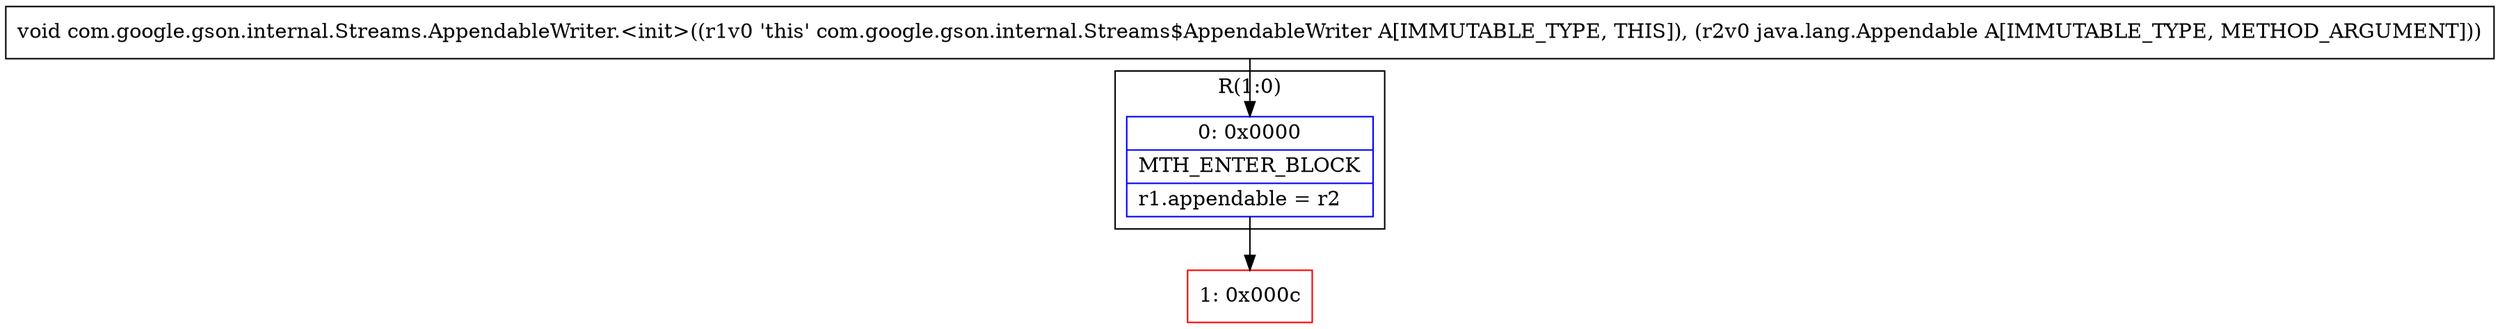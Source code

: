 digraph "CFG forcom.google.gson.internal.Streams.AppendableWriter.\<init\>(Ljava\/lang\/Appendable;)V" {
subgraph cluster_Region_2002680677 {
label = "R(1:0)";
node [shape=record,color=blue];
Node_0 [shape=record,label="{0\:\ 0x0000|MTH_ENTER_BLOCK\l|r1.appendable = r2\l}"];
}
Node_1 [shape=record,color=red,label="{1\:\ 0x000c}"];
MethodNode[shape=record,label="{void com.google.gson.internal.Streams.AppendableWriter.\<init\>((r1v0 'this' com.google.gson.internal.Streams$AppendableWriter A[IMMUTABLE_TYPE, THIS]), (r2v0 java.lang.Appendable A[IMMUTABLE_TYPE, METHOD_ARGUMENT])) }"];
MethodNode -> Node_0;
Node_0 -> Node_1;
}

